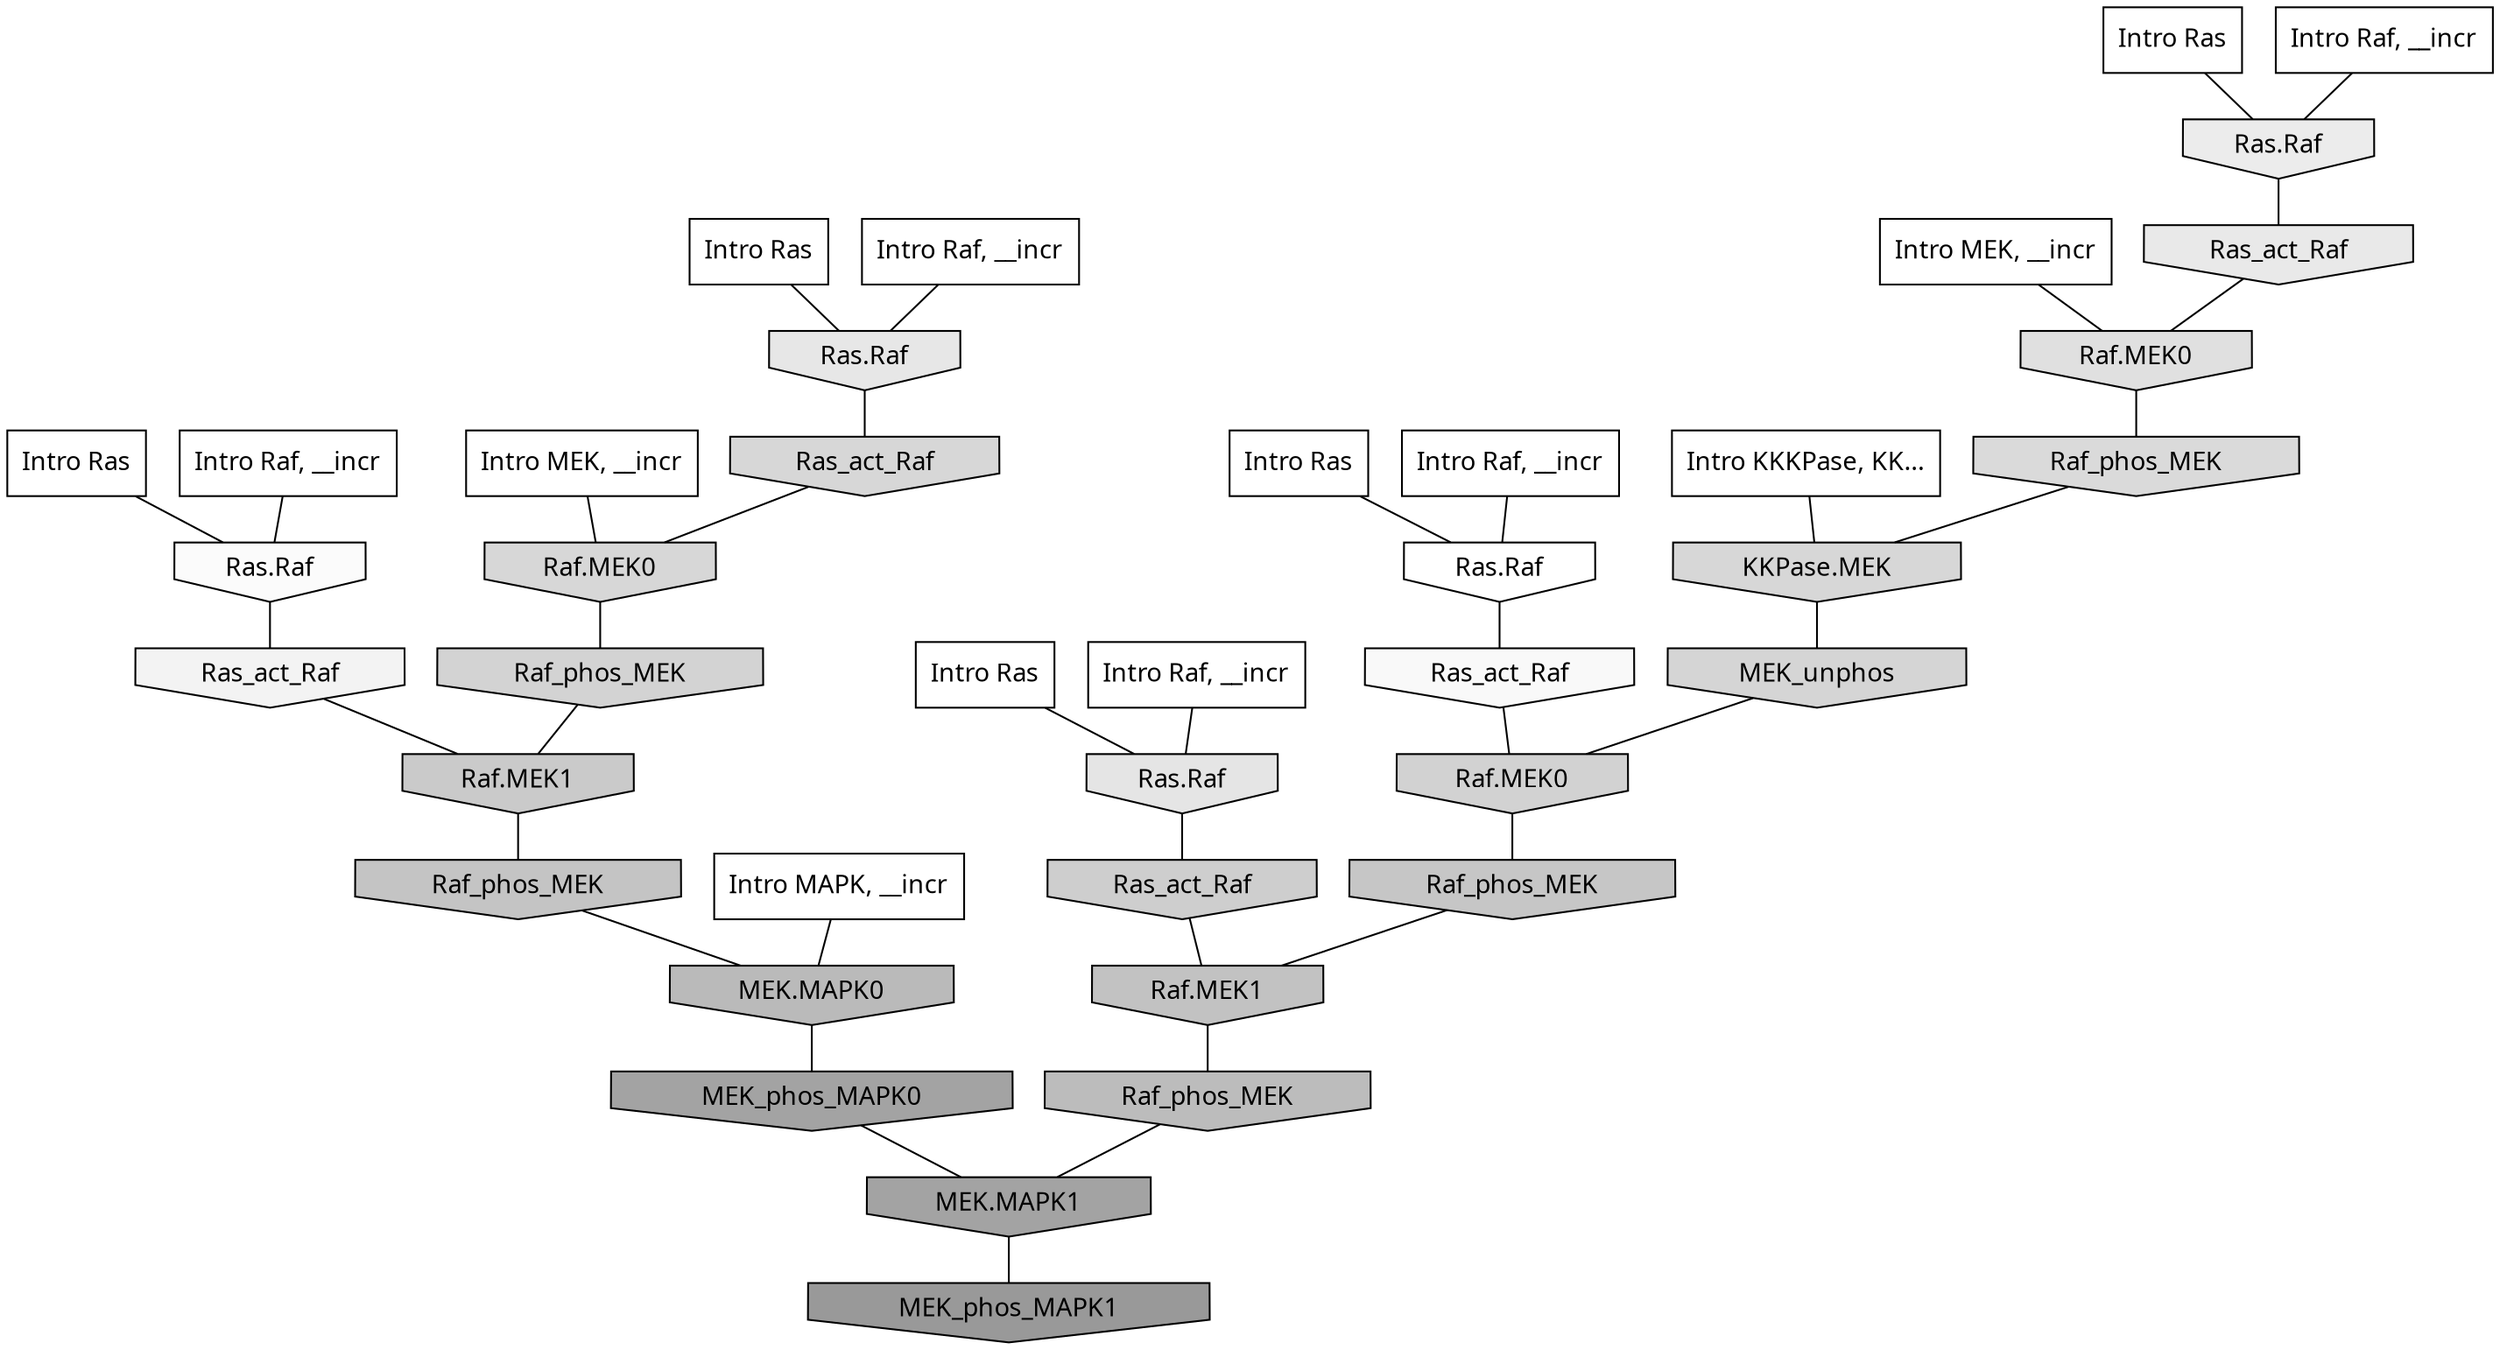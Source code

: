 digraph G{
  rankdir="TB";
  ranksep=0.30;
  node [fontname="CMU Serif"];
  edge [fontname="CMU Serif"];
  
  26 [label="Intro Ras", shape=rectangle, style=filled, fillcolor="0.000 0.000 1.000"]
  
  62 [label="Intro Ras", shape=rectangle, style=filled, fillcolor="0.000 0.000 1.000"]
  
  64 [label="Intro Ras", shape=rectangle, style=filled, fillcolor="0.000 0.000 1.000"]
  
  77 [label="Intro Ras", shape=rectangle, style=filled, fillcolor="0.000 0.000 1.000"]
  
  90 [label="Intro Ras", shape=rectangle, style=filled, fillcolor="0.000 0.000 1.000"]
  
  206 [label="Intro Raf, __incr", shape=rectangle, style=filled, fillcolor="0.000 0.000 1.000"]
  
  495 [label="Intro Raf, __incr", shape=rectangle, style=filled, fillcolor="0.000 0.000 1.000"]
  
  923 [label="Intro Raf, __incr", shape=rectangle, style=filled, fillcolor="0.000 0.000 1.000"]
  
  966 [label="Intro Raf, __incr", shape=rectangle, style=filled, fillcolor="0.000 0.000 1.000"]
  
  1030 [label="Intro Raf, __incr", shape=rectangle, style=filled, fillcolor="0.000 0.000 1.000"]
  
  1580 [label="Intro MEK, __incr", shape=rectangle, style=filled, fillcolor="0.000 0.000 1.000"]
  
  1854 [label="Intro MEK, __incr", shape=rectangle, style=filled, fillcolor="0.000 0.000 1.000"]
  
  3065 [label="Intro MAPK, __incr", shape=rectangle, style=filled, fillcolor="0.000 0.000 1.000"]
  
  3182 [label="Intro KKKPase, KK...", shape=rectangle, style=filled, fillcolor="0.000 0.000 1.000"]
  
  3245 [label="Ras.Raf", shape=invhouse, style=filled, fillcolor="0.000 0.000 1.000"]
  
  3434 [label="Ras.Raf", shape=invhouse, style=filled, fillcolor="0.000 0.000 0.983"]
  
  3524 [label="Ras_act_Raf", shape=invhouse, style=filled, fillcolor="0.000 0.000 0.974"]
  
  3836 [label="Ras_act_Raf", shape=invhouse, style=filled, fillcolor="0.000 0.000 0.951"]
  
  4384 [label="Ras.Raf", shape=invhouse, style=filled, fillcolor="0.000 0.000 0.922"]
  
  4532 [label="Ras_act_Raf", shape=invhouse, style=filled, fillcolor="0.000 0.000 0.914"]
  
  4766 [label="Ras.Raf", shape=invhouse, style=filled, fillcolor="0.000 0.000 0.903"]
  
  4927 [label="Ras.Raf", shape=invhouse, style=filled, fillcolor="0.000 0.000 0.896"]
  
  5327 [label="Raf.MEK0", shape=invhouse, style=filled, fillcolor="0.000 0.000 0.878"]
  
  5918 [label="Raf_phos_MEK", shape=invhouse, style=filled, fillcolor="0.000 0.000 0.853"]
  
  6203 [label="KKPase.MEK", shape=invhouse, style=filled, fillcolor="0.000 0.000 0.841"]
  
  6255 [label="Ras_act_Raf", shape=invhouse, style=filled, fillcolor="0.000 0.000 0.840"]
  
  6258 [label="Raf.MEK0", shape=invhouse, style=filled, fillcolor="0.000 0.000 0.840"]
  
  6404 [label="MEK_unphos", shape=invhouse, style=filled, fillcolor="0.000 0.000 0.835"]
  
  6657 [label="Raf_phos_MEK", shape=invhouse, style=filled, fillcolor="0.000 0.000 0.827"]
  
  6864 [label="Raf.MEK0", shape=invhouse, style=filled, fillcolor="0.000 0.000 0.821"]
  
  7536 [label="Ras_act_Raf", shape=invhouse, style=filled, fillcolor="0.000 0.000 0.805"]
  
  8044 [label="Raf.MEK1", shape=invhouse, style=filled, fillcolor="0.000 0.000 0.792"]
  
  8757 [label="Raf_phos_MEK", shape=invhouse, style=filled, fillcolor="0.000 0.000 0.776"]
  
  9088 [label="Raf_phos_MEK", shape=invhouse, style=filled, fillcolor="0.000 0.000 0.767"]
  
  9692 [label="Raf.MEK1", shape=invhouse, style=filled, fillcolor="0.000 0.000 0.758"]
  
  11081 [label="Raf_phos_MEK", shape=invhouse, style=filled, fillcolor="0.000 0.000 0.735"]
  
  11532 [label="MEK.MAPK0", shape=invhouse, style=filled, fillcolor="0.000 0.000 0.729"]
  
  17602 [label="MEK_phos_MAPK0", shape=invhouse, style=filled, fillcolor="0.000 0.000 0.640"]
  
  17606 [label="MEK.MAPK1", shape=invhouse, style=filled, fillcolor="0.000 0.000 0.640"]
  
  18858 [label="MEK_phos_MAPK1", shape=invhouse, style=filled, fillcolor="0.000 0.000 0.600"]
  
  
  17606 -> 18858 [dir=none, color="0.000 0.000 0.000"] 
  17602 -> 17606 [dir=none, color="0.000 0.000 0.000"] 
  11532 -> 17602 [dir=none, color="0.000 0.000 0.000"] 
  11081 -> 17606 [dir=none, color="0.000 0.000 0.000"] 
  9692 -> 11081 [dir=none, color="0.000 0.000 0.000"] 
  9088 -> 11532 [dir=none, color="0.000 0.000 0.000"] 
  8757 -> 9692 [dir=none, color="0.000 0.000 0.000"] 
  8044 -> 9088 [dir=none, color="0.000 0.000 0.000"] 
  7536 -> 9692 [dir=none, color="0.000 0.000 0.000"] 
  6864 -> 8757 [dir=none, color="0.000 0.000 0.000"] 
  6657 -> 8044 [dir=none, color="0.000 0.000 0.000"] 
  6404 -> 6864 [dir=none, color="0.000 0.000 0.000"] 
  6258 -> 6657 [dir=none, color="0.000 0.000 0.000"] 
  6255 -> 6258 [dir=none, color="0.000 0.000 0.000"] 
  6203 -> 6404 [dir=none, color="0.000 0.000 0.000"] 
  5918 -> 6203 [dir=none, color="0.000 0.000 0.000"] 
  5327 -> 5918 [dir=none, color="0.000 0.000 0.000"] 
  4927 -> 7536 [dir=none, color="0.000 0.000 0.000"] 
  4766 -> 6255 [dir=none, color="0.000 0.000 0.000"] 
  4532 -> 5327 [dir=none, color="0.000 0.000 0.000"] 
  4384 -> 4532 [dir=none, color="0.000 0.000 0.000"] 
  3836 -> 8044 [dir=none, color="0.000 0.000 0.000"] 
  3524 -> 6864 [dir=none, color="0.000 0.000 0.000"] 
  3434 -> 3836 [dir=none, color="0.000 0.000 0.000"] 
  3245 -> 3524 [dir=none, color="0.000 0.000 0.000"] 
  3182 -> 6203 [dir=none, color="0.000 0.000 0.000"] 
  3065 -> 11532 [dir=none, color="0.000 0.000 0.000"] 
  1854 -> 6258 [dir=none, color="0.000 0.000 0.000"] 
  1580 -> 5327 [dir=none, color="0.000 0.000 0.000"] 
  1030 -> 4927 [dir=none, color="0.000 0.000 0.000"] 
  966 -> 4766 [dir=none, color="0.000 0.000 0.000"] 
  923 -> 4384 [dir=none, color="0.000 0.000 0.000"] 
  495 -> 3245 [dir=none, color="0.000 0.000 0.000"] 
  206 -> 3434 [dir=none, color="0.000 0.000 0.000"] 
  90 -> 4766 [dir=none, color="0.000 0.000 0.000"] 
  77 -> 4927 [dir=none, color="0.000 0.000 0.000"] 
  64 -> 4384 [dir=none, color="0.000 0.000 0.000"] 
  62 -> 3245 [dir=none, color="0.000 0.000 0.000"] 
  26 -> 3434 [dir=none, color="0.000 0.000 0.000"] 
  
  }

